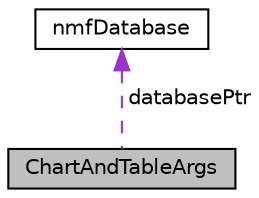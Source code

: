 digraph "ChartAndTableArgs"
{
 // LATEX_PDF_SIZE
  edge [fontname="Helvetica",fontsize="10",labelfontname="Helvetica",labelfontsize="10"];
  node [fontname="Helvetica",fontsize="10",shape=record];
  Node1 [label="ChartAndTableArgs",height=0.2,width=0.4,color="black", fillcolor="grey75", style="filled", fontcolor="black",tooltip=" "];
  Node2 -> Node1 [dir="back",color="darkorchid3",fontsize="10",style="dashed",label=" databasePtr" ,fontname="Helvetica"];
  Node2 [label="nmfDatabase",height=0.2,width=0.4,color="black", fillcolor="white", style="filled",URL="$classnmf_database.html",tooltip="Allows user to interact with MySQL database."];
}
